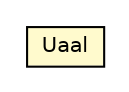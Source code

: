 #!/usr/local/bin/dot
#
# Class diagram 
# Generated by UMLGraph version R5_6-24-gf6e263 (http://www.umlgraph.org/)
#

digraph G {
	edge [fontname="Helvetica",fontsize=10,labelfontname="Helvetica",labelfontsize=10];
	node [fontname="Helvetica",fontsize=10,shape=plaintext];
	nodesep=0.25;
	ranksep=0.5;
	// org.universAAL.ri.rest.manager.resources.Uaal
	c29588 [label=<<table title="org.universAAL.ri.rest.manager.resources.Uaal" border="0" cellborder="1" cellspacing="0" cellpadding="2" port="p" bgcolor="lemonChiffon" href="./Uaal.html">
		<tr><td><table border="0" cellspacing="0" cellpadding="1">
<tr><td align="center" balign="center"> Uaal </td></tr>
		</table></td></tr>
		</table>>, URL="./Uaal.html", fontname="Helvetica", fontcolor="black", fontsize=10.0];
}

